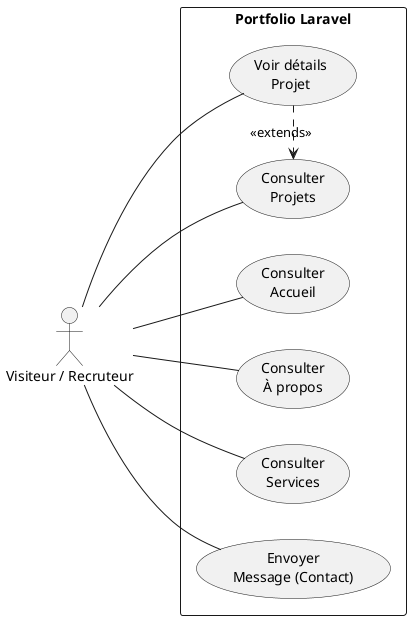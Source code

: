 @startuml
left to right direction
skinparam packageStyle rectangle

actor "Visiteur / Recruteur" as Visitor

rectangle "Portfolio Laravel" {
  usecase "Consulter\nAccueil" as UC_Home
  usecase "Consulter\nÀ propos" as UC_About
  usecase "Consulter\nProjets" as UC_Projects
  usecase "Voir détails\nProjet" as UC_ProjectDetails
  usecase "Consulter\nServices" as UC_Services
  usecase "Envoyer\nMessage (Contact)" as UC_Contact

 
}

Visitor -- UC_Home
Visitor -- UC_About
Visitor -- UC_Projects
Visitor -- UC_ProjectDetails
Visitor -- UC_Services
Visitor -- UC_Contact



' Optionnel : relations de dépendance/extension
UC_ProjectDetails .> UC_Projects : <<extends>>

@enduml